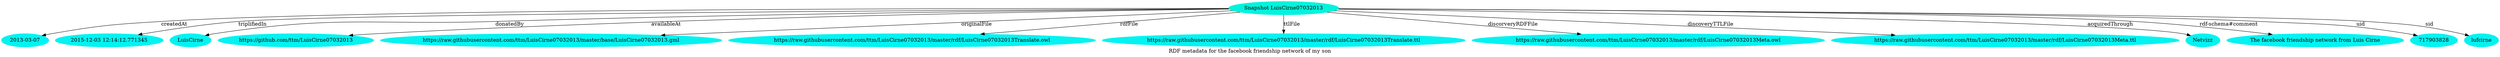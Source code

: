 digraph  {
	graph [label="RDF metadata for the facebook friendship network of my son"];
	node [label="\N"];
	"Snapshot LuisCirne07032013"	 [color="#02F3DD",
		style=filled];
	13	 [color="#02F3F1",
		label="2013-03-07",
		style=filled];
	"Snapshot LuisCirne07032013" -> 13	 [label=createdAt];
	14	 [color="#02F3F1",
		label="2015-12-03 12:14:12.771345",
		style=filled];
	"Snapshot LuisCirne07032013" -> 14	 [label=triplifiedIn];
	15	 [color="#02F3F1",
		label=LuisCirne,
		style=filled];
	"Snapshot LuisCirne07032013" -> 15	 [label=donatedBy];
	16	 [color="#02F3F1",
		label="https://github.com/ttm/LuisCirne07032013",
		style=filled];
	"Snapshot LuisCirne07032013" -> 16	 [label=availableAt];
	17	 [color="#02F3F1",
		label="https://raw.githubusercontent.com/ttm/LuisCirne07032013/master/base/LuisCirne07032013.gml",
		style=filled];
	"Snapshot LuisCirne07032013" -> 17	 [label=originalFile];
	18	 [color="#02F3F1",
		label="https://raw.githubusercontent.com/ttm/LuisCirne07032013/master/rdf/LuisCirne07032013Translate.owl",
		style=filled];
	"Snapshot LuisCirne07032013" -> 18	 [label=rdfFile];
	19	 [color="#02F3F1",
		label="https://raw.githubusercontent.com/ttm/LuisCirne07032013/master/rdf/LuisCirne07032013Translate.ttl",
		style=filled];
	"Snapshot LuisCirne07032013" -> 19	 [label=ttlFile];
	20	 [color="#02F3F1",
		label="https://raw.githubusercontent.com/ttm/LuisCirne07032013/master/rdf/LuisCirne07032013Meta.owl",
		style=filled];
	"Snapshot LuisCirne07032013" -> 20	 [label=discorveryRDFFile];
	21	 [color="#02F3F1",
		label="https://raw.githubusercontent.com/ttm/LuisCirne07032013/master/rdf/LuisCirne07032013Meta.ttl",
		style=filled];
	"Snapshot LuisCirne07032013" -> 21	 [label=discoveryTTLFile];
	22	 [color="#02F3F1",
		label=Netvizz,
		style=filled];
	"Snapshot LuisCirne07032013" -> 22	 [label=acquiredThrough];
	23	 [color="#02F3F1",
		label="The facebook friendship network from Luis Cirne",
		style=filled];
	"Snapshot LuisCirne07032013" -> 23	 [label="rdf-schema#comment"];
	24	 [color="#02F3F1",
		label=717903828,
		style=filled];
	"Snapshot LuisCirne07032013" -> 24	 [label=uid];
	25	 [color="#02F3F1",
		label=lufcirne,
		style=filled];
	"Snapshot LuisCirne07032013" -> 25	 [label=sid];
}
